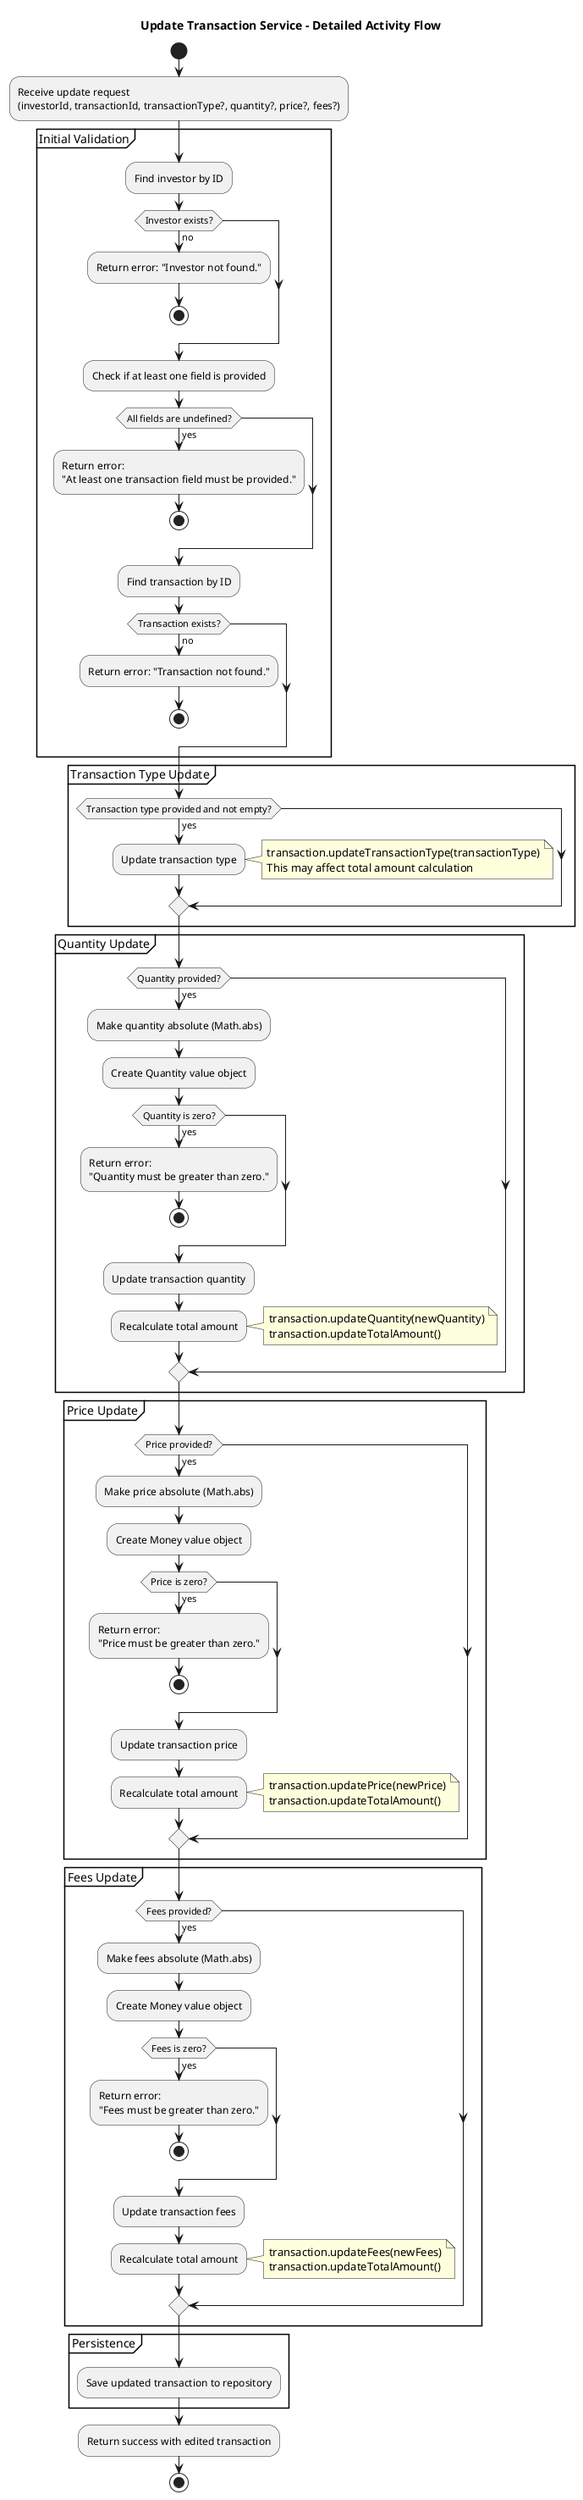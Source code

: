 @startuml Update Transaction Service
title Update Transaction Service - Detailed Activity Flow

start

:Receive update request\n(investorId, transactionId, transactionType?, quantity?, price?, fees?);

partition "Initial Validation" {
  :Find investor by ID;
  if (Investor exists?) then (no)
    :Return error: "Investor not found.";
    stop
  endif
  
  :Check if at least one field is provided;
  if (All fields are undefined?) then (yes)
    :Return error:\n"At least one transaction field must be provided.";
    stop
  endif
  
  :Find transaction by ID;
  if (Transaction exists?) then (no)
    :Return error: "Transaction not found.";
    stop
  endif
}

partition "Transaction Type Update" {
  if (Transaction type provided and not empty?) then (yes)
    :Update transaction type;
    note right
      transaction.updateTransactionType(transactionType)
      This may affect total amount calculation
    end note
  endif
}

partition "Quantity Update" {
  if (Quantity provided?) then (yes)
    :Make quantity absolute (Math.abs);
    :Create Quantity value object;
    
    if (Quantity is zero?) then (yes)
      :Return error:\n"Quantity must be greater than zero.";
      stop
    endif
    
    :Update transaction quantity;
    :Recalculate total amount;
    note right
      transaction.updateQuantity(newQuantity)
      transaction.updateTotalAmount()
    end note
  endif
}

partition "Price Update" {
  if (Price provided?) then (yes)
    :Make price absolute (Math.abs);
    :Create Money value object;
    
    if (Price is zero?) then (yes)
      :Return error:\n"Price must be greater than zero.";
      stop
    endif
    
    :Update transaction price;
    :Recalculate total amount;
    note right
      transaction.updatePrice(newPrice)
      transaction.updateTotalAmount()
    end note
  endif
}

partition "Fees Update" {
  if (Fees provided?) then (yes)
    :Make fees absolute (Math.abs);
    :Create Money value object;
    
    if (Fees is zero?) then (yes)
      :Return error:\n"Fees must be greater than zero.";
      stop
    endif
    
    :Update transaction fees;
    :Recalculate total amount;
    note right
      transaction.updateFees(newFees)
      transaction.updateTotalAmount()
    end note
  endif
}

partition "Persistence" {
  :Save updated transaction to repository;
}

:Return success with edited transaction;

stop
@enduml